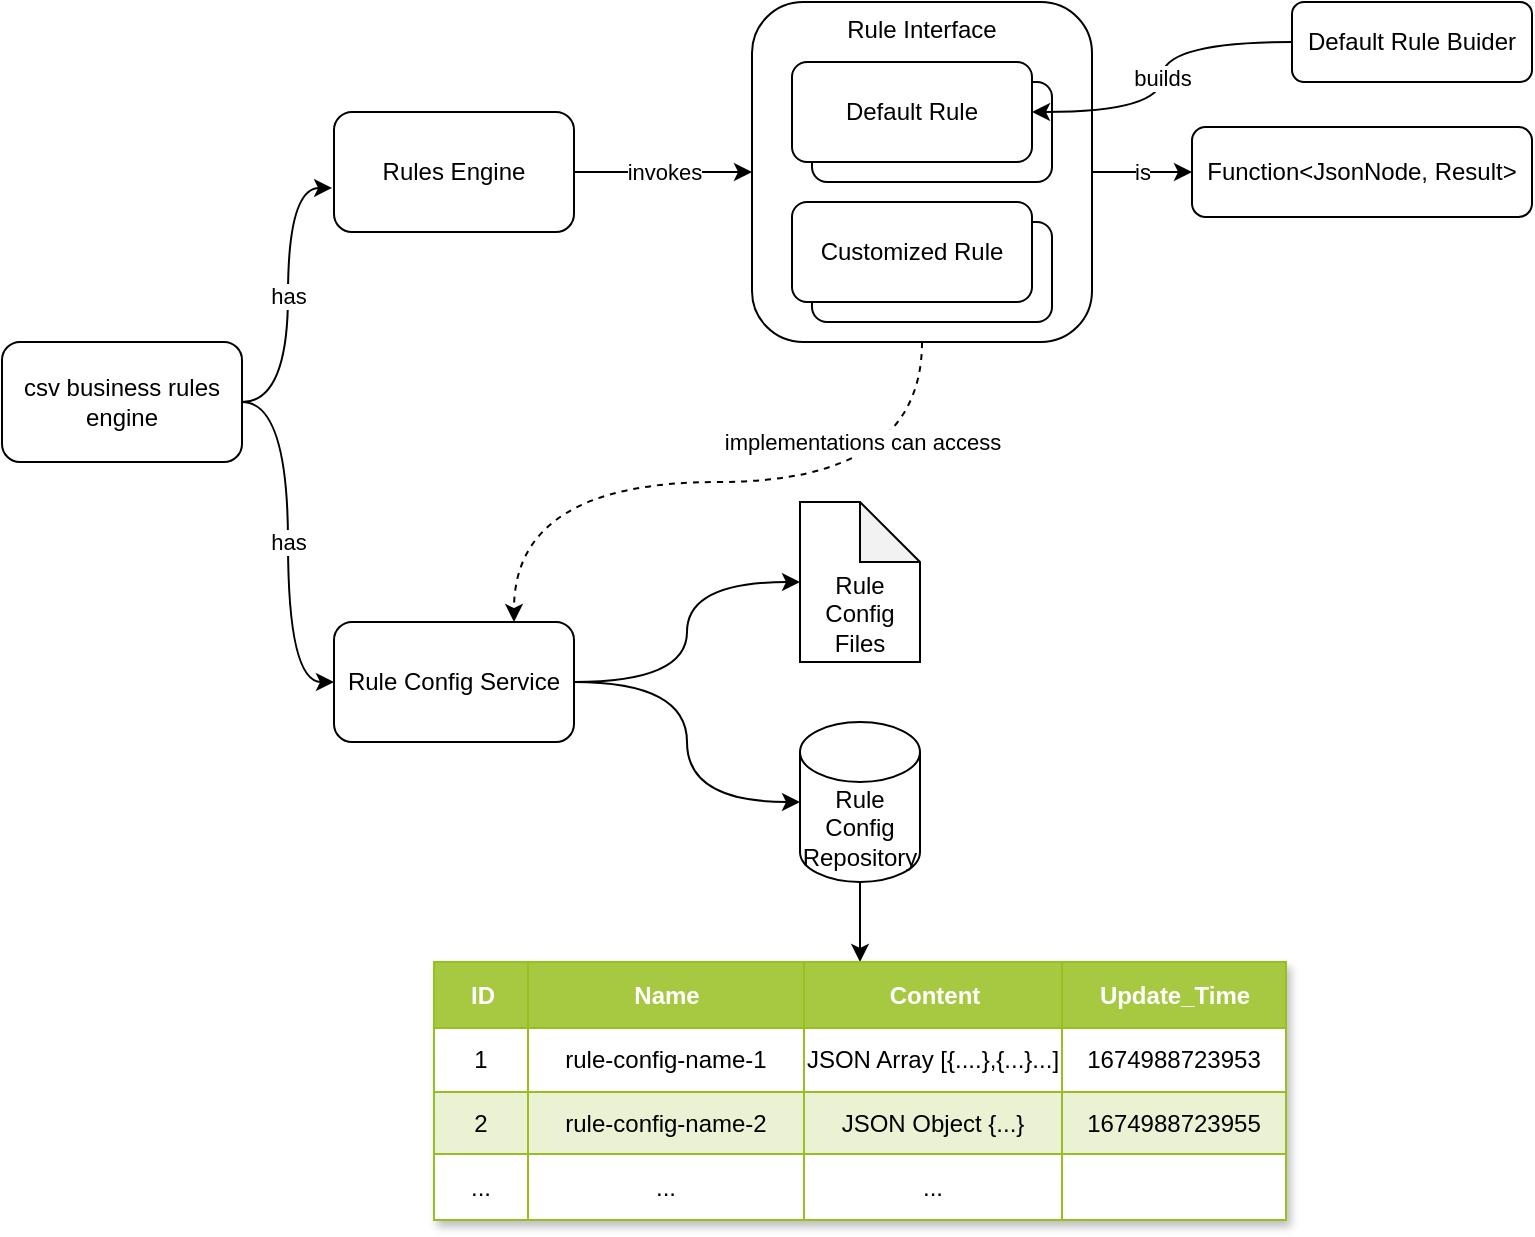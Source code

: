 <mxfile version="20.8.13" type="github">
  <diagram name="第 1 页" id="k_MjvAYGadmgMED4aWBA">
    <mxGraphModel dx="1434" dy="656" grid="1" gridSize="10" guides="1" tooltips="1" connect="1" arrows="1" fold="1" page="1" pageScale="1" pageWidth="827" pageHeight="1169" math="0" shadow="0">
      <root>
        <mxCell id="0" />
        <mxCell id="1" parent="0" />
        <mxCell id="qniWZXkrSbu6CSLmuXpC-33" value="has" style="edgeStyle=orthogonalEdgeStyle;curved=1;rounded=0;orthogonalLoop=1;jettySize=auto;html=1;entryX=-0.008;entryY=0.633;entryDx=0;entryDy=0;entryPerimeter=0;exitX=1;exitY=0.5;exitDx=0;exitDy=0;" parent="1" source="qniWZXkrSbu6CSLmuXpC-1" target="qniWZXkrSbu6CSLmuXpC-2" edge="1">
          <mxGeometry relative="1" as="geometry">
            <mxPoint x="70" y="170" as="sourcePoint" />
          </mxGeometry>
        </mxCell>
        <mxCell id="qniWZXkrSbu6CSLmuXpC-34" value="has" style="edgeStyle=orthogonalEdgeStyle;curved=1;rounded=0;orthogonalLoop=1;jettySize=auto;html=1;entryX=0;entryY=0.5;entryDx=0;entryDy=0;" parent="1" source="qniWZXkrSbu6CSLmuXpC-1" target="qniWZXkrSbu6CSLmuXpC-5" edge="1">
          <mxGeometry relative="1" as="geometry">
            <mxPoint x="180" y="310" as="targetPoint" />
          </mxGeometry>
        </mxCell>
        <mxCell id="qniWZXkrSbu6CSLmuXpC-1" value="csv business rules engine" style="rounded=1;whiteSpace=wrap;html=1;" parent="1" vertex="1">
          <mxGeometry x="10" y="180" width="120" height="60" as="geometry" />
        </mxCell>
        <mxCell id="qniWZXkrSbu6CSLmuXpC-54" value="invokes" style="edgeStyle=orthogonalEdgeStyle;curved=1;rounded=0;orthogonalLoop=1;jettySize=auto;html=1;entryX=0;entryY=0.5;entryDx=0;entryDy=0;exitX=1;exitY=0.5;exitDx=0;exitDy=0;" parent="1" source="qniWZXkrSbu6CSLmuXpC-2" target="qniWZXkrSbu6CSLmuXpC-45" edge="1">
          <mxGeometry relative="1" as="geometry">
            <mxPoint x="331" y="95" as="sourcePoint" />
          </mxGeometry>
        </mxCell>
        <mxCell id="qniWZXkrSbu6CSLmuXpC-2" value="Rules Engine" style="rounded=1;whiteSpace=wrap;html=1;" parent="1" vertex="1">
          <mxGeometry x="176" y="65" width="120" height="60" as="geometry" />
        </mxCell>
        <mxCell id="qniWZXkrSbu6CSLmuXpC-56" style="edgeStyle=orthogonalEdgeStyle;curved=1;rounded=0;orthogonalLoop=1;jettySize=auto;html=1;" parent="1" source="qniWZXkrSbu6CSLmuXpC-4" target="qniWZXkrSbu6CSLmuXpC-13" edge="1">
          <mxGeometry relative="1" as="geometry" />
        </mxCell>
        <mxCell id="qniWZXkrSbu6CSLmuXpC-4" value="Rule Config Repository" style="shape=cylinder3;whiteSpace=wrap;html=1;boundedLbl=1;backgroundOutline=1;size=15;" parent="1" vertex="1">
          <mxGeometry x="409" y="370" width="60" height="80" as="geometry" />
        </mxCell>
        <mxCell id="whABC5RCjYTY_ZpFyo8G-1" style="edgeStyle=orthogonalEdgeStyle;curved=1;rounded=0;orthogonalLoop=1;jettySize=auto;html=1;entryX=0;entryY=0.5;entryDx=0;entryDy=0;entryPerimeter=0;exitX=1;exitY=0.5;exitDx=0;exitDy=0;" parent="1" source="qniWZXkrSbu6CSLmuXpC-5" target="qniWZXkrSbu6CSLmuXpC-6" edge="1">
          <mxGeometry relative="1" as="geometry">
            <mxPoint x="240" y="350" as="sourcePoint" />
          </mxGeometry>
        </mxCell>
        <mxCell id="whABC5RCjYTY_ZpFyo8G-2" style="edgeStyle=orthogonalEdgeStyle;curved=1;rounded=0;orthogonalLoop=1;jettySize=auto;html=1;entryX=0;entryY=0.5;entryDx=0;entryDy=0;entryPerimeter=0;exitX=1;exitY=0.5;exitDx=0;exitDy=0;" parent="1" source="qniWZXkrSbu6CSLmuXpC-5" target="qniWZXkrSbu6CSLmuXpC-4" edge="1">
          <mxGeometry relative="1" as="geometry">
            <mxPoint x="240" y="350" as="sourcePoint" />
          </mxGeometry>
        </mxCell>
        <mxCell id="qniWZXkrSbu6CSLmuXpC-5" value="Rule Config Service" style="rounded=1;whiteSpace=wrap;html=1;" parent="1" vertex="1">
          <mxGeometry x="176" y="320" width="120" height="60" as="geometry" />
        </mxCell>
        <mxCell id="qniWZXkrSbu6CSLmuXpC-6" value="Rule Config Files" style="shape=note;whiteSpace=wrap;html=1;backgroundOutline=1;darkOpacity=0.05;verticalAlign=bottom;" parent="1" vertex="1">
          <mxGeometry x="409" y="260" width="60" height="80" as="geometry" />
        </mxCell>
        <mxCell id="qniWZXkrSbu6CSLmuXpC-11" value="Default Rule Buider" style="rounded=1;whiteSpace=wrap;html=1;" parent="1" vertex="1">
          <mxGeometry x="655" y="10" width="120" height="40" as="geometry" />
        </mxCell>
        <mxCell id="qniWZXkrSbu6CSLmuXpC-12" value="Assets" style="childLayout=tableLayout;recursiveResize=0;strokeColor=#98bf21;fillColor=#A7C942;shadow=1;" parent="1" vertex="1">
          <mxGeometry x="226" y="490" width="426" height="129" as="geometry" />
        </mxCell>
        <mxCell id="qniWZXkrSbu6CSLmuXpC-13" style="shape=tableRow;horizontal=0;startSize=0;swimlaneHead=0;swimlaneBody=0;top=0;left=0;bottom=0;right=0;dropTarget=0;collapsible=0;recursiveResize=0;expand=0;fontStyle=0;strokeColor=inherit;fillColor=#ffffff;" parent="qniWZXkrSbu6CSLmuXpC-12" vertex="1">
          <mxGeometry width="426" height="33" as="geometry" />
        </mxCell>
        <mxCell id="qniWZXkrSbu6CSLmuXpC-14" value="ID" style="connectable=0;recursiveResize=0;strokeColor=inherit;fillColor=#A7C942;align=center;fontStyle=1;fontColor=#FFFFFF;html=1;" parent="qniWZXkrSbu6CSLmuXpC-13" vertex="1">
          <mxGeometry width="47" height="33" as="geometry">
            <mxRectangle width="47" height="33" as="alternateBounds" />
          </mxGeometry>
        </mxCell>
        <mxCell id="qniWZXkrSbu6CSLmuXpC-15" value="Name" style="connectable=0;recursiveResize=0;strokeColor=inherit;fillColor=#A7C942;align=center;fontStyle=1;fontColor=#FFFFFF;html=1;" parent="qniWZXkrSbu6CSLmuXpC-13" vertex="1">
          <mxGeometry x="47" width="138" height="33" as="geometry">
            <mxRectangle width="138" height="33" as="alternateBounds" />
          </mxGeometry>
        </mxCell>
        <mxCell id="qniWZXkrSbu6CSLmuXpC-16" value="Content" style="connectable=0;recursiveResize=0;strokeColor=inherit;fillColor=#A7C942;align=center;fontStyle=1;fontColor=#FFFFFF;html=1;" parent="qniWZXkrSbu6CSLmuXpC-13" vertex="1">
          <mxGeometry x="185" width="129" height="33" as="geometry">
            <mxRectangle width="129" height="33" as="alternateBounds" />
          </mxGeometry>
        </mxCell>
        <mxCell id="yBBIsF3UrsAaMuduXMUM-3" value="Update_Time" style="connectable=0;recursiveResize=0;strokeColor=inherit;fillColor=#A7C942;align=center;fontStyle=1;fontColor=#FFFFFF;html=1;" vertex="1" parent="qniWZXkrSbu6CSLmuXpC-13">
          <mxGeometry x="314" width="112" height="33" as="geometry">
            <mxRectangle width="112" height="33" as="alternateBounds" />
          </mxGeometry>
        </mxCell>
        <mxCell id="qniWZXkrSbu6CSLmuXpC-17" value="" style="shape=tableRow;horizontal=0;startSize=0;swimlaneHead=0;swimlaneBody=0;top=0;left=0;bottom=0;right=0;dropTarget=0;collapsible=0;recursiveResize=0;expand=0;fontStyle=0;strokeColor=inherit;fillColor=#ffffff;" parent="qniWZXkrSbu6CSLmuXpC-12" vertex="1">
          <mxGeometry y="33" width="426" height="32" as="geometry" />
        </mxCell>
        <mxCell id="qniWZXkrSbu6CSLmuXpC-18" value="1" style="connectable=0;recursiveResize=0;strokeColor=inherit;fillColor=inherit;align=center;whiteSpace=wrap;html=1;" parent="qniWZXkrSbu6CSLmuXpC-17" vertex="1">
          <mxGeometry width="47" height="32" as="geometry">
            <mxRectangle width="47" height="32" as="alternateBounds" />
          </mxGeometry>
        </mxCell>
        <mxCell id="qniWZXkrSbu6CSLmuXpC-19" value="rule-config-name-1" style="connectable=0;recursiveResize=0;strokeColor=inherit;fillColor=inherit;align=center;whiteSpace=wrap;html=1;" parent="qniWZXkrSbu6CSLmuXpC-17" vertex="1">
          <mxGeometry x="47" width="138" height="32" as="geometry">
            <mxRectangle width="138" height="32" as="alternateBounds" />
          </mxGeometry>
        </mxCell>
        <mxCell id="qniWZXkrSbu6CSLmuXpC-20" value="JSON Array [{....},{...}...]" style="connectable=0;recursiveResize=0;strokeColor=inherit;fillColor=inherit;align=center;whiteSpace=wrap;html=1;" parent="qniWZXkrSbu6CSLmuXpC-17" vertex="1">
          <mxGeometry x="185" width="129" height="32" as="geometry">
            <mxRectangle width="129" height="32" as="alternateBounds" />
          </mxGeometry>
        </mxCell>
        <mxCell id="yBBIsF3UrsAaMuduXMUM-4" value="1674988723953" style="connectable=0;recursiveResize=0;strokeColor=inherit;fillColor=inherit;align=center;whiteSpace=wrap;html=1;" vertex="1" parent="qniWZXkrSbu6CSLmuXpC-17">
          <mxGeometry x="314" width="112" height="32" as="geometry">
            <mxRectangle width="112" height="32" as="alternateBounds" />
          </mxGeometry>
        </mxCell>
        <mxCell id="qniWZXkrSbu6CSLmuXpC-21" value="" style="shape=tableRow;horizontal=0;startSize=0;swimlaneHead=0;swimlaneBody=0;top=0;left=0;bottom=0;right=0;dropTarget=0;collapsible=0;recursiveResize=0;expand=0;fontStyle=1;strokeColor=inherit;fillColor=#EAF2D3;" parent="qniWZXkrSbu6CSLmuXpC-12" vertex="1">
          <mxGeometry y="65" width="426" height="31" as="geometry" />
        </mxCell>
        <mxCell id="qniWZXkrSbu6CSLmuXpC-22" value="2" style="connectable=0;recursiveResize=0;strokeColor=inherit;fillColor=inherit;whiteSpace=wrap;html=1;" parent="qniWZXkrSbu6CSLmuXpC-21" vertex="1">
          <mxGeometry width="47" height="31" as="geometry">
            <mxRectangle width="47" height="31" as="alternateBounds" />
          </mxGeometry>
        </mxCell>
        <mxCell id="qniWZXkrSbu6CSLmuXpC-23" value="rule-config-name-2" style="connectable=0;recursiveResize=0;strokeColor=inherit;fillColor=inherit;whiteSpace=wrap;html=1;" parent="qniWZXkrSbu6CSLmuXpC-21" vertex="1">
          <mxGeometry x="47" width="138" height="31" as="geometry">
            <mxRectangle width="138" height="31" as="alternateBounds" />
          </mxGeometry>
        </mxCell>
        <mxCell id="qniWZXkrSbu6CSLmuXpC-24" value="JSON Object {...}" style="connectable=0;recursiveResize=0;strokeColor=inherit;fillColor=inherit;whiteSpace=wrap;html=1;" parent="qniWZXkrSbu6CSLmuXpC-21" vertex="1">
          <mxGeometry x="185" width="129" height="31" as="geometry">
            <mxRectangle width="129" height="31" as="alternateBounds" />
          </mxGeometry>
        </mxCell>
        <mxCell id="yBBIsF3UrsAaMuduXMUM-5" value="1674988723955" style="connectable=0;recursiveResize=0;strokeColor=inherit;fillColor=inherit;whiteSpace=wrap;html=1;" vertex="1" parent="qniWZXkrSbu6CSLmuXpC-21">
          <mxGeometry x="314" width="112" height="31" as="geometry">
            <mxRectangle width="112" height="31" as="alternateBounds" />
          </mxGeometry>
        </mxCell>
        <mxCell id="qniWZXkrSbu6CSLmuXpC-25" value="" style="shape=tableRow;horizontal=0;startSize=0;swimlaneHead=0;swimlaneBody=0;top=0;left=0;bottom=0;right=0;dropTarget=0;collapsible=0;recursiveResize=0;expand=0;fontStyle=0;strokeColor=inherit;fillColor=#ffffff;" parent="qniWZXkrSbu6CSLmuXpC-12" vertex="1">
          <mxGeometry y="96" width="426" height="33" as="geometry" />
        </mxCell>
        <mxCell id="qniWZXkrSbu6CSLmuXpC-26" value="..." style="connectable=0;recursiveResize=0;strokeColor=inherit;fillColor=inherit;fontStyle=0;align=center;whiteSpace=wrap;html=1;" parent="qniWZXkrSbu6CSLmuXpC-25" vertex="1">
          <mxGeometry width="47" height="33" as="geometry">
            <mxRectangle width="47" height="33" as="alternateBounds" />
          </mxGeometry>
        </mxCell>
        <mxCell id="qniWZXkrSbu6CSLmuXpC-27" value="..." style="connectable=0;recursiveResize=0;strokeColor=inherit;fillColor=inherit;fontStyle=0;align=center;whiteSpace=wrap;html=1;" parent="qniWZXkrSbu6CSLmuXpC-25" vertex="1">
          <mxGeometry x="47" width="138" height="33" as="geometry">
            <mxRectangle width="138" height="33" as="alternateBounds" />
          </mxGeometry>
        </mxCell>
        <mxCell id="qniWZXkrSbu6CSLmuXpC-28" value="..." style="connectable=0;recursiveResize=0;strokeColor=inherit;fillColor=inherit;fontStyle=0;align=center;whiteSpace=wrap;html=1;" parent="qniWZXkrSbu6CSLmuXpC-25" vertex="1">
          <mxGeometry x="185" width="129" height="33" as="geometry">
            <mxRectangle width="129" height="33" as="alternateBounds" />
          </mxGeometry>
        </mxCell>
        <mxCell id="yBBIsF3UrsAaMuduXMUM-6" style="connectable=0;recursiveResize=0;strokeColor=inherit;fillColor=inherit;fontStyle=0;align=center;whiteSpace=wrap;html=1;" vertex="1" parent="qniWZXkrSbu6CSLmuXpC-25">
          <mxGeometry x="314" width="112" height="33" as="geometry">
            <mxRectangle width="112" height="33" as="alternateBounds" />
          </mxGeometry>
        </mxCell>
        <mxCell id="whABC5RCjYTY_ZpFyo8G-3" value="is" style="edgeStyle=orthogonalEdgeStyle;curved=1;rounded=0;orthogonalLoop=1;jettySize=auto;html=1;entryX=0;entryY=0.5;entryDx=0;entryDy=0;exitX=1;exitY=0.5;exitDx=0;exitDy=0;" parent="1" source="qniWZXkrSbu6CSLmuXpC-45" target="qniWZXkrSbu6CSLmuXpC-52" edge="1">
          <mxGeometry relative="1" as="geometry" />
        </mxCell>
        <mxCell id="HUguJ1zSQx9U1E5bz3AY-3" value="implementations can access" style="edgeStyle=orthogonalEdgeStyle;curved=1;rounded=0;orthogonalLoop=1;jettySize=auto;html=1;entryX=0.75;entryY=0;entryDx=0;entryDy=0;dashed=1;exitX=0.5;exitY=1;exitDx=0;exitDy=0;" parent="1" source="qniWZXkrSbu6CSLmuXpC-45" target="qniWZXkrSbu6CSLmuXpC-5" edge="1">
          <mxGeometry x="-0.419" y="-20" relative="1" as="geometry">
            <mxPoint as="offset" />
          </mxGeometry>
        </mxCell>
        <mxCell id="qniWZXkrSbu6CSLmuXpC-45" value="Rule Interface" style="rounded=1;whiteSpace=wrap;html=1;verticalAlign=top;" parent="1" vertex="1">
          <mxGeometry x="385" y="10" width="170" height="170" as="geometry" />
        </mxCell>
        <mxCell id="qniWZXkrSbu6CSLmuXpC-46" value="" style="group" parent="1" vertex="1" connectable="0">
          <mxGeometry x="405" y="110" width="130" height="60" as="geometry" />
        </mxCell>
        <mxCell id="qniWZXkrSbu6CSLmuXpC-37" value="Customized Rule" style="rounded=1;whiteSpace=wrap;html=1;" parent="qniWZXkrSbu6CSLmuXpC-46" vertex="1">
          <mxGeometry x="10" y="10" width="120" height="50" as="geometry" />
        </mxCell>
        <mxCell id="qniWZXkrSbu6CSLmuXpC-38" value="Customized Rule" style="rounded=1;whiteSpace=wrap;html=1;" parent="qniWZXkrSbu6CSLmuXpC-46" vertex="1">
          <mxGeometry width="120" height="50" as="geometry" />
        </mxCell>
        <mxCell id="qniWZXkrSbu6CSLmuXpC-47" value="" style="group" parent="1" vertex="1" connectable="0">
          <mxGeometry x="405" y="40" width="130" height="60" as="geometry" />
        </mxCell>
        <mxCell id="qniWZXkrSbu6CSLmuXpC-40" value="Default Rule" style="rounded=1;whiteSpace=wrap;html=1;" parent="qniWZXkrSbu6CSLmuXpC-47" vertex="1">
          <mxGeometry x="10" y="10" width="120" height="50" as="geometry" />
        </mxCell>
        <mxCell id="qniWZXkrSbu6CSLmuXpC-41" value="Default Rule" style="rounded=1;whiteSpace=wrap;html=1;" parent="qniWZXkrSbu6CSLmuXpC-47" vertex="1">
          <mxGeometry width="120" height="50" as="geometry" />
        </mxCell>
        <mxCell id="qniWZXkrSbu6CSLmuXpC-44" value="builds" style="edgeStyle=orthogonalEdgeStyle;curved=1;rounded=0;orthogonalLoop=1;jettySize=auto;html=1;" parent="1" source="qniWZXkrSbu6CSLmuXpC-11" target="qniWZXkrSbu6CSLmuXpC-41" edge="1">
          <mxGeometry relative="1" as="geometry" />
        </mxCell>
        <mxCell id="qniWZXkrSbu6CSLmuXpC-52" value="Function&amp;lt;JsonNode, Result&amp;gt;" style="rounded=1;whiteSpace=wrap;html=1;" parent="1" vertex="1">
          <mxGeometry x="605" y="72.5" width="170" height="45" as="geometry" />
        </mxCell>
      </root>
    </mxGraphModel>
  </diagram>
</mxfile>

